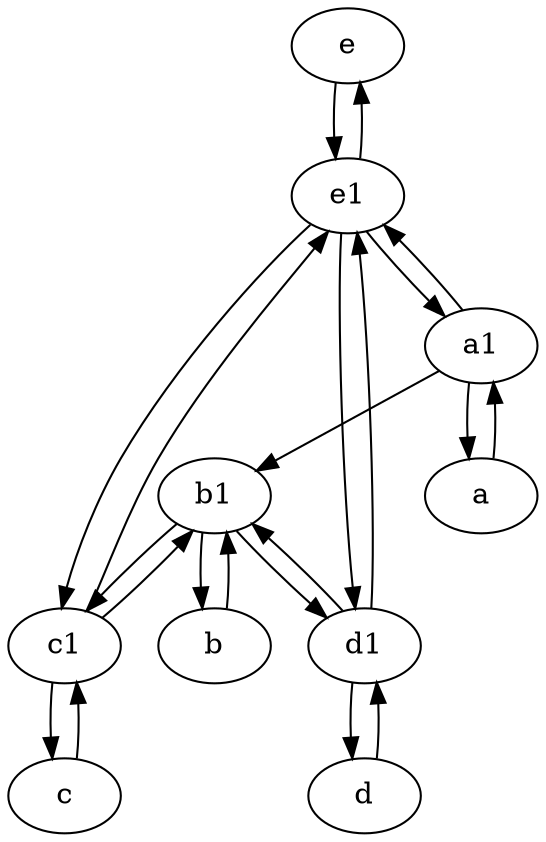 digraph  {
	e [pos="30,50!"];
	c1 [pos="30,15!"];
	a [pos="40,10!"];
	b [pos="50,20!"];
	d1 [pos="25,30!"];
	b1 [pos="45,20!"];
	c [pos="20,10!"];
	a1 [pos="40,15!"];
	d [pos="20,30!"];
	e1 [pos="25,45!"];
	b1 -> c1;
	e1 -> a1;
	a1 -> e1;
	b -> b1;
	d1 -> b1;
	e1 -> c1;
	a1 -> a;
	a1 -> b1;
	b1 -> d1;
	e -> e1;
	d -> d1;
	b1 -> b;
	c1 -> c;
	c1 -> b1;
	e1 -> d1;
	c -> c1;
	e1 -> e;
	c1 -> e1;
	d1 -> e1;
	a -> a1;
	d1 -> d;

	}